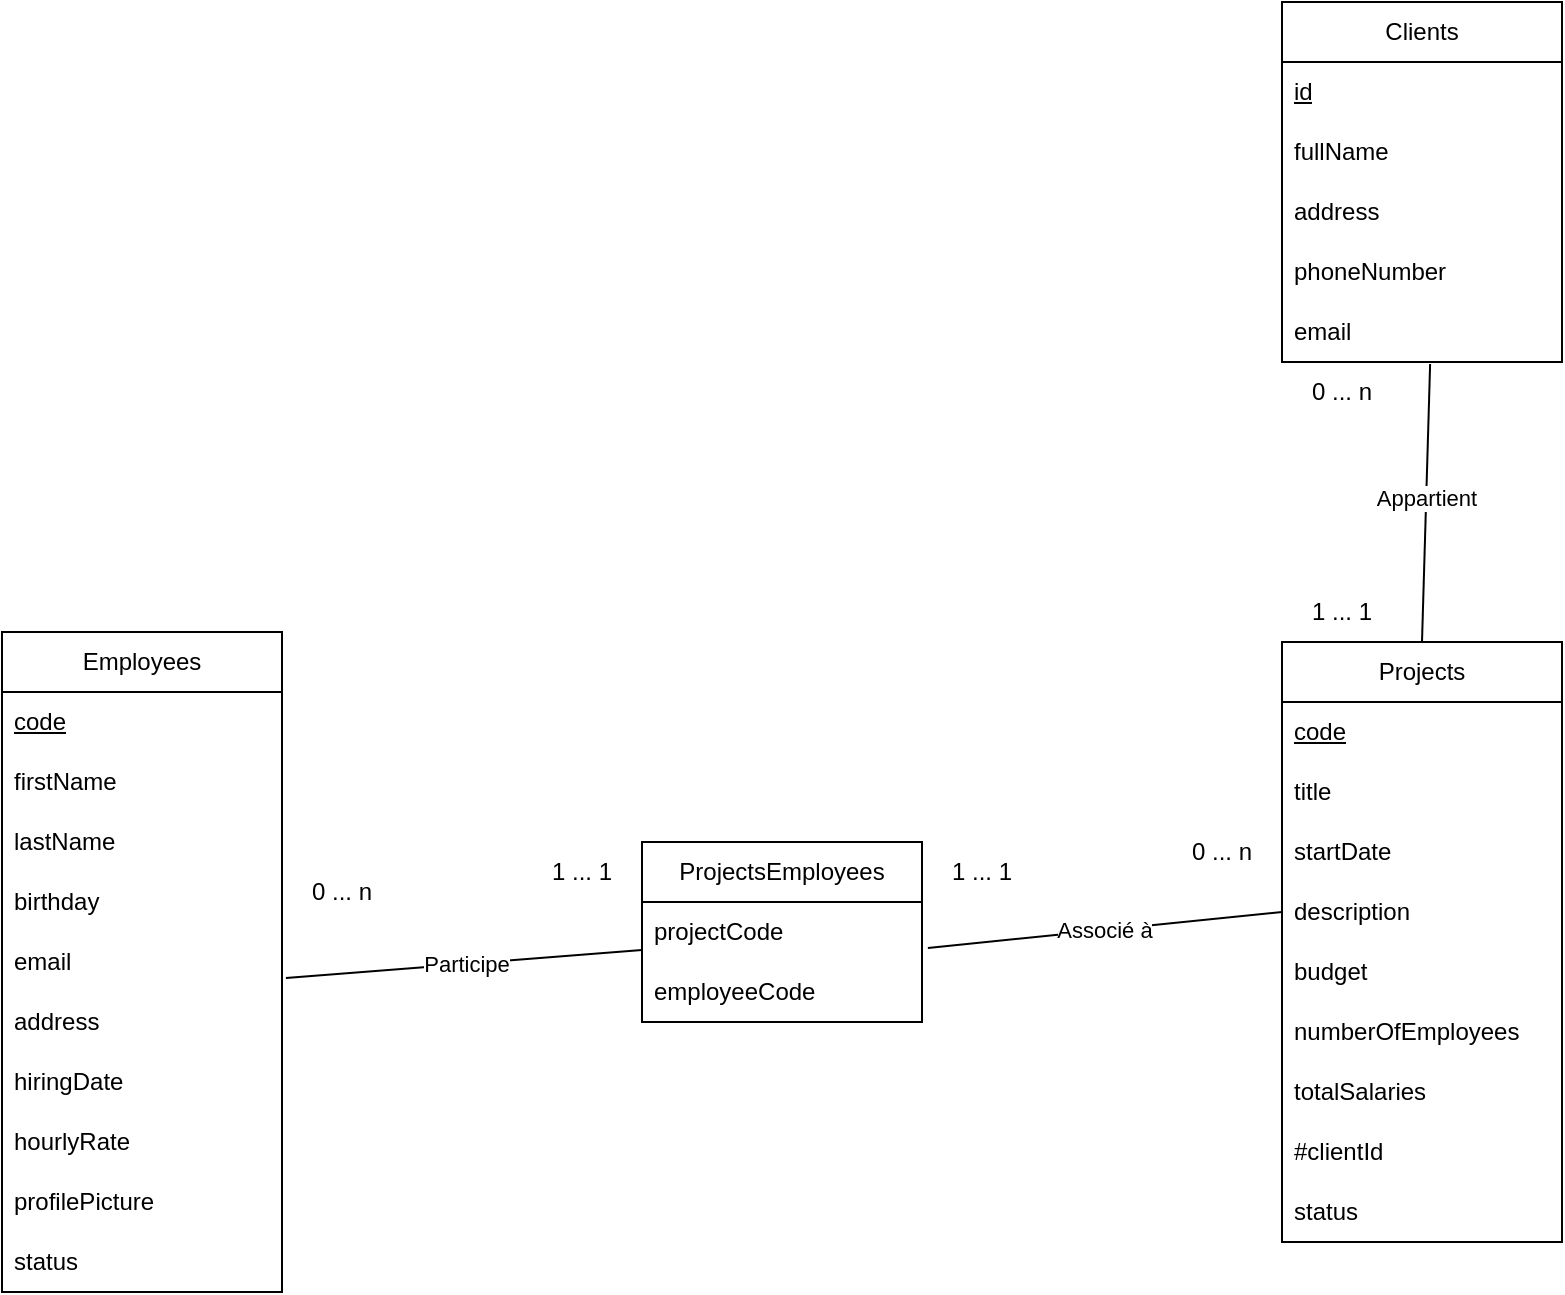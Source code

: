 <mxfile version="22.1.3" type="device">
  <diagram name="Page-1" id="smBSVG5wAdXucE2tmDFz">
    <mxGraphModel dx="2117" dy="1159" grid="1" gridSize="10" guides="1" tooltips="1" connect="1" arrows="1" fold="1" page="1" pageScale="1" pageWidth="850" pageHeight="1100" math="0" shadow="0">
      <root>
        <mxCell id="0" />
        <mxCell id="1" parent="0" />
        <mxCell id="NtnndSO9hG4owHi4YyNt-1" value="Employees" style="swimlane;fontStyle=0;childLayout=stackLayout;horizontal=1;startSize=30;horizontalStack=0;resizeParent=1;resizeParentMax=0;resizeLast=0;collapsible=1;marginBottom=0;whiteSpace=wrap;html=1;" vertex="1" parent="1">
          <mxGeometry x="-380" y="515" width="140" height="330" as="geometry" />
        </mxCell>
        <mxCell id="NtnndSO9hG4owHi4YyNt-2" value="&lt;u&gt;code&lt;/u&gt;" style="text;strokeColor=none;fillColor=none;align=left;verticalAlign=middle;spacingLeft=4;spacingRight=4;overflow=hidden;points=[[0,0.5],[1,0.5]];portConstraint=eastwest;rotatable=0;whiteSpace=wrap;html=1;" vertex="1" parent="NtnndSO9hG4owHi4YyNt-1">
          <mxGeometry y="30" width="140" height="30" as="geometry" />
        </mxCell>
        <mxCell id="NtnndSO9hG4owHi4YyNt-3" value="firstName" style="text;strokeColor=none;fillColor=none;align=left;verticalAlign=middle;spacingLeft=4;spacingRight=4;overflow=hidden;points=[[0,0.5],[1,0.5]];portConstraint=eastwest;rotatable=0;whiteSpace=wrap;html=1;" vertex="1" parent="NtnndSO9hG4owHi4YyNt-1">
          <mxGeometry y="60" width="140" height="30" as="geometry" />
        </mxCell>
        <mxCell id="NtnndSO9hG4owHi4YyNt-4" value="lastName" style="text;strokeColor=none;fillColor=none;align=left;verticalAlign=middle;spacingLeft=4;spacingRight=4;overflow=hidden;points=[[0,0.5],[1,0.5]];portConstraint=eastwest;rotatable=0;whiteSpace=wrap;html=1;" vertex="1" parent="NtnndSO9hG4owHi4YyNt-1">
          <mxGeometry y="90" width="140" height="30" as="geometry" />
        </mxCell>
        <mxCell id="NtnndSO9hG4owHi4YyNt-5" value="birthday" style="text;strokeColor=none;fillColor=none;align=left;verticalAlign=middle;spacingLeft=4;spacingRight=4;overflow=hidden;points=[[0,0.5],[1,0.5]];portConstraint=eastwest;rotatable=0;whiteSpace=wrap;html=1;" vertex="1" parent="NtnndSO9hG4owHi4YyNt-1">
          <mxGeometry y="120" width="140" height="30" as="geometry" />
        </mxCell>
        <mxCell id="NtnndSO9hG4owHi4YyNt-6" value="email" style="text;strokeColor=none;fillColor=none;align=left;verticalAlign=middle;spacingLeft=4;spacingRight=4;overflow=hidden;points=[[0,0.5],[1,0.5]];portConstraint=eastwest;rotatable=0;whiteSpace=wrap;html=1;" vertex="1" parent="NtnndSO9hG4owHi4YyNt-1">
          <mxGeometry y="150" width="140" height="30" as="geometry" />
        </mxCell>
        <mxCell id="NtnndSO9hG4owHi4YyNt-7" value="address" style="text;strokeColor=none;fillColor=none;align=left;verticalAlign=middle;spacingLeft=4;spacingRight=4;overflow=hidden;points=[[0,0.5],[1,0.5]];portConstraint=eastwest;rotatable=0;whiteSpace=wrap;html=1;" vertex="1" parent="NtnndSO9hG4owHi4YyNt-1">
          <mxGeometry y="180" width="140" height="30" as="geometry" />
        </mxCell>
        <mxCell id="NtnndSO9hG4owHi4YyNt-8" value="hiringDate" style="text;strokeColor=none;fillColor=none;align=left;verticalAlign=middle;spacingLeft=4;spacingRight=4;overflow=hidden;points=[[0,0.5],[1,0.5]];portConstraint=eastwest;rotatable=0;whiteSpace=wrap;html=1;" vertex="1" parent="NtnndSO9hG4owHi4YyNt-1">
          <mxGeometry y="210" width="140" height="30" as="geometry" />
        </mxCell>
        <mxCell id="NtnndSO9hG4owHi4YyNt-9" value="hourlyRate" style="text;strokeColor=none;fillColor=none;align=left;verticalAlign=middle;spacingLeft=4;spacingRight=4;overflow=hidden;points=[[0,0.5],[1,0.5]];portConstraint=eastwest;rotatable=0;whiteSpace=wrap;html=1;" vertex="1" parent="NtnndSO9hG4owHi4YyNt-1">
          <mxGeometry y="240" width="140" height="30" as="geometry" />
        </mxCell>
        <mxCell id="NtnndSO9hG4owHi4YyNt-10" value="profilePicture" style="text;strokeColor=none;fillColor=none;align=left;verticalAlign=middle;spacingLeft=4;spacingRight=4;overflow=hidden;points=[[0,0.5],[1,0.5]];portConstraint=eastwest;rotatable=0;whiteSpace=wrap;html=1;" vertex="1" parent="NtnndSO9hG4owHi4YyNt-1">
          <mxGeometry y="270" width="140" height="30" as="geometry" />
        </mxCell>
        <mxCell id="NtnndSO9hG4owHi4YyNt-11" value="status" style="text;strokeColor=none;fillColor=none;align=left;verticalAlign=middle;spacingLeft=4;spacingRight=4;overflow=hidden;points=[[0,0.5],[1,0.5]];portConstraint=eastwest;rotatable=0;whiteSpace=wrap;html=1;" vertex="1" parent="NtnndSO9hG4owHi4YyNt-1">
          <mxGeometry y="300" width="140" height="30" as="geometry" />
        </mxCell>
        <mxCell id="NtnndSO9hG4owHi4YyNt-12" value="Clients" style="swimlane;fontStyle=0;childLayout=stackLayout;horizontal=1;startSize=30;horizontalStack=0;resizeParent=1;resizeParentMax=0;resizeLast=0;collapsible=1;marginBottom=0;whiteSpace=wrap;html=1;" vertex="1" parent="1">
          <mxGeometry x="260" y="200" width="140" height="180" as="geometry" />
        </mxCell>
        <mxCell id="NtnndSO9hG4owHi4YyNt-13" value="&lt;u&gt;id&lt;/u&gt;" style="text;strokeColor=none;fillColor=none;align=left;verticalAlign=middle;spacingLeft=4;spacingRight=4;overflow=hidden;points=[[0,0.5],[1,0.5]];portConstraint=eastwest;rotatable=0;whiteSpace=wrap;html=1;" vertex="1" parent="NtnndSO9hG4owHi4YyNt-12">
          <mxGeometry y="30" width="140" height="30" as="geometry" />
        </mxCell>
        <mxCell id="NtnndSO9hG4owHi4YyNt-14" value="fullName" style="text;strokeColor=none;fillColor=none;align=left;verticalAlign=middle;spacingLeft=4;spacingRight=4;overflow=hidden;points=[[0,0.5],[1,0.5]];portConstraint=eastwest;rotatable=0;whiteSpace=wrap;html=1;" vertex="1" parent="NtnndSO9hG4owHi4YyNt-12">
          <mxGeometry y="60" width="140" height="30" as="geometry" />
        </mxCell>
        <mxCell id="NtnndSO9hG4owHi4YyNt-15" value="address" style="text;strokeColor=none;fillColor=none;align=left;verticalAlign=middle;spacingLeft=4;spacingRight=4;overflow=hidden;points=[[0,0.5],[1,0.5]];portConstraint=eastwest;rotatable=0;whiteSpace=wrap;html=1;" vertex="1" parent="NtnndSO9hG4owHi4YyNt-12">
          <mxGeometry y="90" width="140" height="30" as="geometry" />
        </mxCell>
        <mxCell id="NtnndSO9hG4owHi4YyNt-16" value="phoneNumber" style="text;strokeColor=none;fillColor=none;align=left;verticalAlign=middle;spacingLeft=4;spacingRight=4;overflow=hidden;points=[[0,0.5],[1,0.5]];portConstraint=eastwest;rotatable=0;whiteSpace=wrap;html=1;" vertex="1" parent="NtnndSO9hG4owHi4YyNt-12">
          <mxGeometry y="120" width="140" height="30" as="geometry" />
        </mxCell>
        <mxCell id="NtnndSO9hG4owHi4YyNt-17" value="email" style="text;strokeColor=none;fillColor=none;align=left;verticalAlign=middle;spacingLeft=4;spacingRight=4;overflow=hidden;points=[[0,0.5],[1,0.5]];portConstraint=eastwest;rotatable=0;whiteSpace=wrap;html=1;" vertex="1" parent="NtnndSO9hG4owHi4YyNt-12">
          <mxGeometry y="150" width="140" height="30" as="geometry" />
        </mxCell>
        <mxCell id="NtnndSO9hG4owHi4YyNt-23" value="Projects" style="swimlane;fontStyle=0;childLayout=stackLayout;horizontal=1;startSize=30;horizontalStack=0;resizeParent=1;resizeParentMax=0;resizeLast=0;collapsible=1;marginBottom=0;whiteSpace=wrap;html=1;" vertex="1" parent="1">
          <mxGeometry x="260" y="520" width="140" height="300" as="geometry" />
        </mxCell>
        <mxCell id="NtnndSO9hG4owHi4YyNt-24" value="&lt;u&gt;code&lt;/u&gt;" style="text;strokeColor=none;fillColor=none;align=left;verticalAlign=middle;spacingLeft=4;spacingRight=4;overflow=hidden;points=[[0,0.5],[1,0.5]];portConstraint=eastwest;rotatable=0;whiteSpace=wrap;html=1;" vertex="1" parent="NtnndSO9hG4owHi4YyNt-23">
          <mxGeometry y="30" width="140" height="30" as="geometry" />
        </mxCell>
        <mxCell id="NtnndSO9hG4owHi4YyNt-25" value="title" style="text;strokeColor=none;fillColor=none;align=left;verticalAlign=middle;spacingLeft=4;spacingRight=4;overflow=hidden;points=[[0,0.5],[1,0.5]];portConstraint=eastwest;rotatable=0;whiteSpace=wrap;html=1;" vertex="1" parent="NtnndSO9hG4owHi4YyNt-23">
          <mxGeometry y="60" width="140" height="30" as="geometry" />
        </mxCell>
        <mxCell id="NtnndSO9hG4owHi4YyNt-26" value="startDate" style="text;strokeColor=none;fillColor=none;align=left;verticalAlign=middle;spacingLeft=4;spacingRight=4;overflow=hidden;points=[[0,0.5],[1,0.5]];portConstraint=eastwest;rotatable=0;whiteSpace=wrap;html=1;" vertex="1" parent="NtnndSO9hG4owHi4YyNt-23">
          <mxGeometry y="90" width="140" height="30" as="geometry" />
        </mxCell>
        <mxCell id="NtnndSO9hG4owHi4YyNt-27" value="description" style="text;strokeColor=none;fillColor=none;align=left;verticalAlign=middle;spacingLeft=4;spacingRight=4;overflow=hidden;points=[[0,0.5],[1,0.5]];portConstraint=eastwest;rotatable=0;whiteSpace=wrap;html=1;" vertex="1" parent="NtnndSO9hG4owHi4YyNt-23">
          <mxGeometry y="120" width="140" height="30" as="geometry" />
        </mxCell>
        <mxCell id="NtnndSO9hG4owHi4YyNt-28" value="budget" style="text;strokeColor=none;fillColor=none;align=left;verticalAlign=middle;spacingLeft=4;spacingRight=4;overflow=hidden;points=[[0,0.5],[1,0.5]];portConstraint=eastwest;rotatable=0;whiteSpace=wrap;html=1;" vertex="1" parent="NtnndSO9hG4owHi4YyNt-23">
          <mxGeometry y="150" width="140" height="30" as="geometry" />
        </mxCell>
        <mxCell id="NtnndSO9hG4owHi4YyNt-29" value="numberOfEmployees" style="text;strokeColor=none;fillColor=none;align=left;verticalAlign=middle;spacingLeft=4;spacingRight=4;overflow=hidden;points=[[0,0.5],[1,0.5]];portConstraint=eastwest;rotatable=0;whiteSpace=wrap;html=1;" vertex="1" parent="NtnndSO9hG4owHi4YyNt-23">
          <mxGeometry y="180" width="140" height="30" as="geometry" />
        </mxCell>
        <mxCell id="NtnndSO9hG4owHi4YyNt-30" value="totalSalaries" style="text;strokeColor=none;fillColor=none;align=left;verticalAlign=middle;spacingLeft=4;spacingRight=4;overflow=hidden;points=[[0,0.5],[1,0.5]];portConstraint=eastwest;rotatable=0;whiteSpace=wrap;html=1;" vertex="1" parent="NtnndSO9hG4owHi4YyNt-23">
          <mxGeometry y="210" width="140" height="30" as="geometry" />
        </mxCell>
        <mxCell id="NtnndSO9hG4owHi4YyNt-31" value="#clientId" style="text;strokeColor=none;fillColor=none;align=left;verticalAlign=middle;spacingLeft=4;spacingRight=4;overflow=hidden;points=[[0,0.5],[1,0.5]];portConstraint=eastwest;rotatable=0;whiteSpace=wrap;html=1;" vertex="1" parent="NtnndSO9hG4owHi4YyNt-23">
          <mxGeometry y="240" width="140" height="30" as="geometry" />
        </mxCell>
        <mxCell id="NtnndSO9hG4owHi4YyNt-32" value="status" style="text;strokeColor=none;fillColor=none;align=left;verticalAlign=middle;spacingLeft=4;spacingRight=4;overflow=hidden;points=[[0,0.5],[1,0.5]];portConstraint=eastwest;rotatable=0;whiteSpace=wrap;html=1;" vertex="1" parent="NtnndSO9hG4owHi4YyNt-23">
          <mxGeometry y="270" width="140" height="30" as="geometry" />
        </mxCell>
        <mxCell id="NtnndSO9hG4owHi4YyNt-34" value="" style="endArrow=none;html=1;rounded=0;entryX=0.529;entryY=1.033;entryDx=0;entryDy=0;entryPerimeter=0;exitX=0.5;exitY=0;exitDx=0;exitDy=0;" edge="1" parent="1" source="NtnndSO9hG4owHi4YyNt-23" target="NtnndSO9hG4owHi4YyNt-17">
          <mxGeometry width="50" height="50" relative="1" as="geometry">
            <mxPoint x="300" y="490" as="sourcePoint" />
            <mxPoint x="350" y="440" as="targetPoint" />
          </mxGeometry>
        </mxCell>
        <mxCell id="NtnndSO9hG4owHi4YyNt-48" value="Appartient" style="edgeLabel;html=1;align=center;verticalAlign=middle;resizable=0;points=[];" vertex="1" connectable="0" parent="NtnndSO9hG4owHi4YyNt-34">
          <mxGeometry x="0.036" relative="1" as="geometry">
            <mxPoint as="offset" />
          </mxGeometry>
        </mxCell>
        <mxCell id="NtnndSO9hG4owHi4YyNt-35" value="ProjectsEmployees" style="swimlane;fontStyle=0;childLayout=stackLayout;horizontal=1;startSize=30;horizontalStack=0;resizeParent=1;resizeParentMax=0;resizeLast=0;collapsible=1;marginBottom=0;whiteSpace=wrap;html=1;" vertex="1" parent="1">
          <mxGeometry x="-60" y="620" width="140" height="90" as="geometry" />
        </mxCell>
        <mxCell id="NtnndSO9hG4owHi4YyNt-36" value="projectCode" style="text;strokeColor=none;fillColor=none;align=left;verticalAlign=middle;spacingLeft=4;spacingRight=4;overflow=hidden;points=[[0,0.5],[1,0.5]];portConstraint=eastwest;rotatable=0;whiteSpace=wrap;html=1;" vertex="1" parent="NtnndSO9hG4owHi4YyNt-35">
          <mxGeometry y="30" width="140" height="30" as="geometry" />
        </mxCell>
        <mxCell id="NtnndSO9hG4owHi4YyNt-37" value="employeeCode" style="text;strokeColor=none;fillColor=none;align=left;verticalAlign=middle;spacingLeft=4;spacingRight=4;overflow=hidden;points=[[0,0.5],[1,0.5]];portConstraint=eastwest;rotatable=0;whiteSpace=wrap;html=1;" vertex="1" parent="NtnndSO9hG4owHi4YyNt-35">
          <mxGeometry y="60" width="140" height="30" as="geometry" />
        </mxCell>
        <mxCell id="NtnndSO9hG4owHi4YyNt-39" value="" style="endArrow=none;html=1;rounded=0;exitX=1.014;exitY=0.767;exitDx=0;exitDy=0;exitPerimeter=0;entryX=0;entryY=-0.2;entryDx=0;entryDy=0;entryPerimeter=0;" edge="1" parent="1" source="NtnndSO9hG4owHi4YyNt-6" target="NtnndSO9hG4owHi4YyNt-37">
          <mxGeometry width="50" height="50" relative="1" as="geometry">
            <mxPoint x="-110" y="690" as="sourcePoint" />
            <mxPoint x="-60" y="640" as="targetPoint" />
          </mxGeometry>
        </mxCell>
        <mxCell id="NtnndSO9hG4owHi4YyNt-47" value="Participe" style="edgeLabel;html=1;align=center;verticalAlign=middle;resizable=0;points=[];" vertex="1" connectable="0" parent="NtnndSO9hG4owHi4YyNt-39">
          <mxGeometry x="0.011" relative="1" as="geometry">
            <mxPoint as="offset" />
          </mxGeometry>
        </mxCell>
        <mxCell id="NtnndSO9hG4owHi4YyNt-40" value="Associé à" style="endArrow=none;html=1;rounded=0;entryX=1.021;entryY=0.767;entryDx=0;entryDy=0;entryPerimeter=0;exitX=0;exitY=0.5;exitDx=0;exitDy=0;" edge="1" parent="1" source="NtnndSO9hG4owHi4YyNt-27" target="NtnndSO9hG4owHi4YyNt-36">
          <mxGeometry width="50" height="50" relative="1" as="geometry">
            <mxPoint x="150" y="650" as="sourcePoint" />
            <mxPoint x="200" y="600" as="targetPoint" />
          </mxGeometry>
        </mxCell>
        <mxCell id="NtnndSO9hG4owHi4YyNt-41" value="1 ... 1" style="text;html=1;strokeColor=none;fillColor=none;align=center;verticalAlign=middle;whiteSpace=wrap;rounded=0;" vertex="1" parent="1">
          <mxGeometry x="260" y="490" width="60" height="30" as="geometry" />
        </mxCell>
        <mxCell id="NtnndSO9hG4owHi4YyNt-42" value="0 ... n" style="text;html=1;strokeColor=none;fillColor=none;align=center;verticalAlign=middle;whiteSpace=wrap;rounded=0;" vertex="1" parent="1">
          <mxGeometry x="260" y="380" width="60" height="30" as="geometry" />
        </mxCell>
        <mxCell id="NtnndSO9hG4owHi4YyNt-43" value="0 ... n" style="text;html=1;strokeColor=none;fillColor=none;align=center;verticalAlign=middle;whiteSpace=wrap;rounded=0;" vertex="1" parent="1">
          <mxGeometry x="200" y="610" width="60" height="30" as="geometry" />
        </mxCell>
        <mxCell id="NtnndSO9hG4owHi4YyNt-44" value="0 ... n" style="text;html=1;strokeColor=none;fillColor=none;align=center;verticalAlign=middle;whiteSpace=wrap;rounded=0;" vertex="1" parent="1">
          <mxGeometry x="-240" y="630" width="60" height="30" as="geometry" />
        </mxCell>
        <mxCell id="NtnndSO9hG4owHi4YyNt-45" value="1 ... 1" style="text;html=1;strokeColor=none;fillColor=none;align=center;verticalAlign=middle;whiteSpace=wrap;rounded=0;" vertex="1" parent="1">
          <mxGeometry x="80" y="620" width="60" height="30" as="geometry" />
        </mxCell>
        <mxCell id="NtnndSO9hG4owHi4YyNt-46" value="1 ... 1" style="text;html=1;strokeColor=none;fillColor=none;align=center;verticalAlign=middle;whiteSpace=wrap;rounded=0;" vertex="1" parent="1">
          <mxGeometry x="-120" y="620" width="60" height="30" as="geometry" />
        </mxCell>
      </root>
    </mxGraphModel>
  </diagram>
</mxfile>
